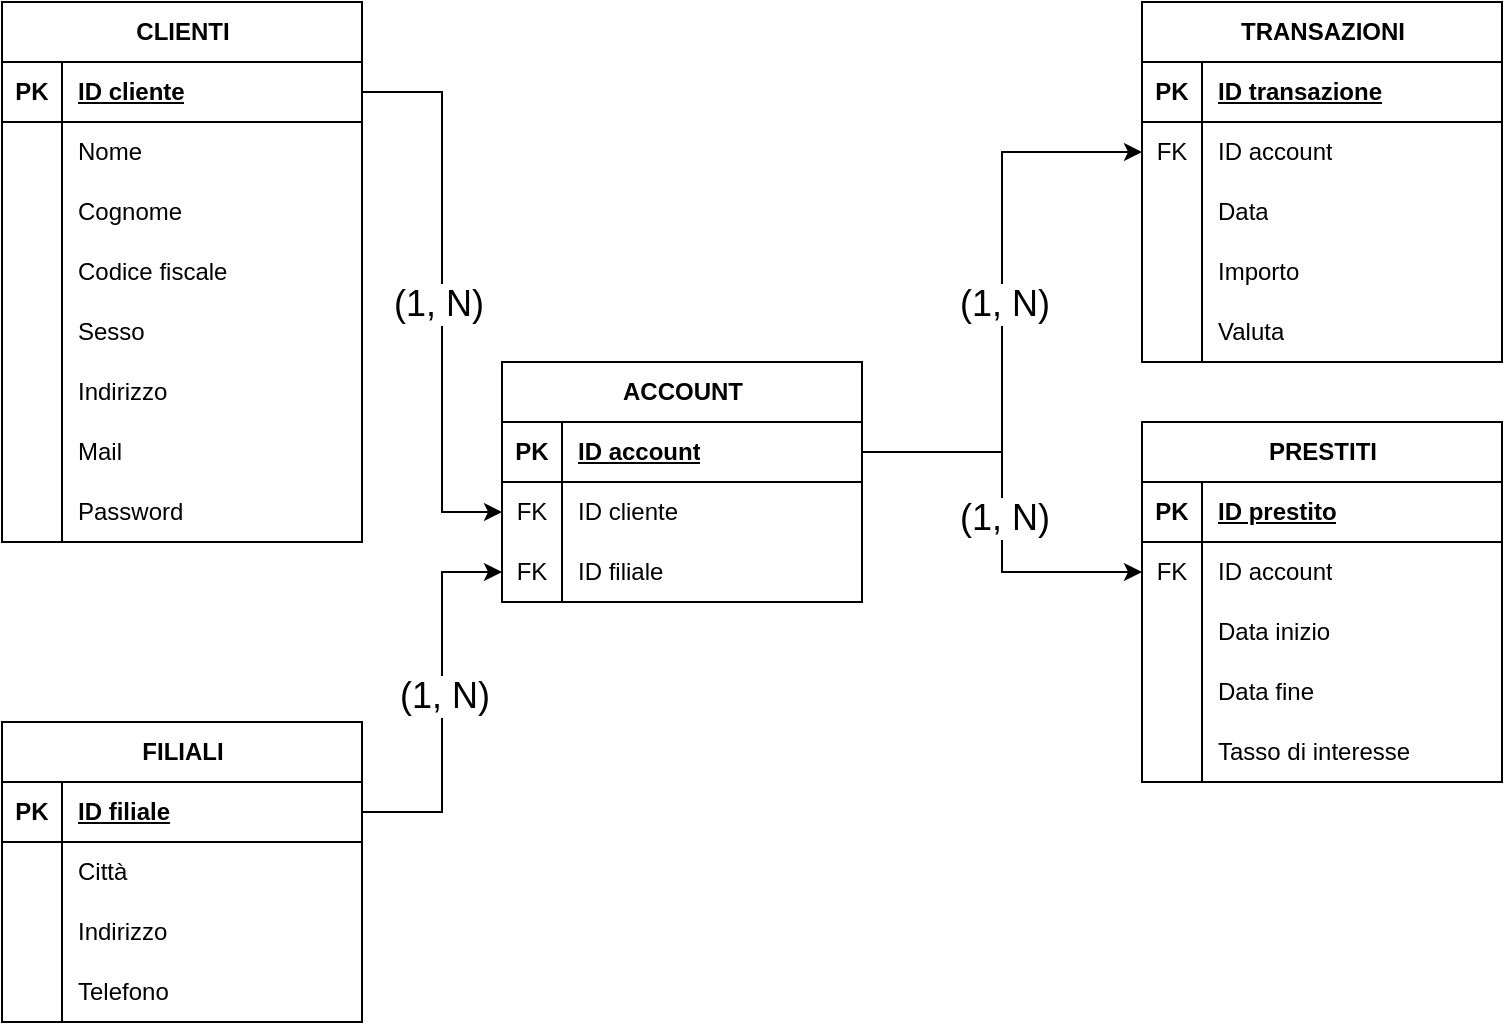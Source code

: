 <mxfile version="23.1.1" type="device">
  <diagram name="Page-1" id="bA7rzyvswRPtdIZbMKDf">
    <mxGraphModel dx="1214" dy="634" grid="1" gridSize="10" guides="1" tooltips="1" connect="1" arrows="1" fold="1" page="1" pageScale="1" pageWidth="1169" pageHeight="1654" math="0" shadow="0">
      <root>
        <mxCell id="0" />
        <mxCell id="1" parent="0" />
        <mxCell id="TU9_79fGDt59yT6ZP1hv-1" value="CLIENTI" style="shape=table;startSize=30;container=1;collapsible=1;childLayout=tableLayout;fixedRows=1;rowLines=0;fontStyle=1;align=center;resizeLast=1;html=1;" vertex="1" parent="1">
          <mxGeometry x="20" y="40" width="180" height="270" as="geometry" />
        </mxCell>
        <mxCell id="TU9_79fGDt59yT6ZP1hv-2" value="" style="shape=tableRow;horizontal=0;startSize=0;swimlaneHead=0;swimlaneBody=0;fillColor=none;collapsible=0;dropTarget=0;points=[[0,0.5],[1,0.5]];portConstraint=eastwest;top=0;left=0;right=0;bottom=1;" vertex="1" parent="TU9_79fGDt59yT6ZP1hv-1">
          <mxGeometry y="30" width="180" height="30" as="geometry" />
        </mxCell>
        <mxCell id="TU9_79fGDt59yT6ZP1hv-3" value="PK" style="shape=partialRectangle;connectable=0;fillColor=none;top=0;left=0;bottom=0;right=0;fontStyle=1;overflow=hidden;whiteSpace=wrap;html=1;" vertex="1" parent="TU9_79fGDt59yT6ZP1hv-2">
          <mxGeometry width="30" height="30" as="geometry">
            <mxRectangle width="30" height="30" as="alternateBounds" />
          </mxGeometry>
        </mxCell>
        <mxCell id="TU9_79fGDt59yT6ZP1hv-4" value="ID cliente" style="shape=partialRectangle;connectable=0;fillColor=none;top=0;left=0;bottom=0;right=0;align=left;spacingLeft=6;fontStyle=5;overflow=hidden;whiteSpace=wrap;html=1;" vertex="1" parent="TU9_79fGDt59yT6ZP1hv-2">
          <mxGeometry x="30" width="150" height="30" as="geometry">
            <mxRectangle width="150" height="30" as="alternateBounds" />
          </mxGeometry>
        </mxCell>
        <mxCell id="TU9_79fGDt59yT6ZP1hv-5" value="" style="shape=tableRow;horizontal=0;startSize=0;swimlaneHead=0;swimlaneBody=0;fillColor=none;collapsible=0;dropTarget=0;points=[[0,0.5],[1,0.5]];portConstraint=eastwest;top=0;left=0;right=0;bottom=0;" vertex="1" parent="TU9_79fGDt59yT6ZP1hv-1">
          <mxGeometry y="60" width="180" height="30" as="geometry" />
        </mxCell>
        <mxCell id="TU9_79fGDt59yT6ZP1hv-6" value="" style="shape=partialRectangle;connectable=0;fillColor=none;top=0;left=0;bottom=0;right=0;editable=1;overflow=hidden;whiteSpace=wrap;html=1;" vertex="1" parent="TU9_79fGDt59yT6ZP1hv-5">
          <mxGeometry width="30" height="30" as="geometry">
            <mxRectangle width="30" height="30" as="alternateBounds" />
          </mxGeometry>
        </mxCell>
        <mxCell id="TU9_79fGDt59yT6ZP1hv-7" value="Nome" style="shape=partialRectangle;connectable=0;fillColor=none;top=0;left=0;bottom=0;right=0;align=left;spacingLeft=6;overflow=hidden;whiteSpace=wrap;html=1;" vertex="1" parent="TU9_79fGDt59yT6ZP1hv-5">
          <mxGeometry x="30" width="150" height="30" as="geometry">
            <mxRectangle width="150" height="30" as="alternateBounds" />
          </mxGeometry>
        </mxCell>
        <mxCell id="TU9_79fGDt59yT6ZP1hv-8" value="" style="shape=tableRow;horizontal=0;startSize=0;swimlaneHead=0;swimlaneBody=0;fillColor=none;collapsible=0;dropTarget=0;points=[[0,0.5],[1,0.5]];portConstraint=eastwest;top=0;left=0;right=0;bottom=0;" vertex="1" parent="TU9_79fGDt59yT6ZP1hv-1">
          <mxGeometry y="90" width="180" height="30" as="geometry" />
        </mxCell>
        <mxCell id="TU9_79fGDt59yT6ZP1hv-9" value="" style="shape=partialRectangle;connectable=0;fillColor=none;top=0;left=0;bottom=0;right=0;editable=1;overflow=hidden;whiteSpace=wrap;html=1;" vertex="1" parent="TU9_79fGDt59yT6ZP1hv-8">
          <mxGeometry width="30" height="30" as="geometry">
            <mxRectangle width="30" height="30" as="alternateBounds" />
          </mxGeometry>
        </mxCell>
        <mxCell id="TU9_79fGDt59yT6ZP1hv-10" value="Cognome" style="shape=partialRectangle;connectable=0;fillColor=none;top=0;left=0;bottom=0;right=0;align=left;spacingLeft=6;overflow=hidden;whiteSpace=wrap;html=1;" vertex="1" parent="TU9_79fGDt59yT6ZP1hv-8">
          <mxGeometry x="30" width="150" height="30" as="geometry">
            <mxRectangle width="150" height="30" as="alternateBounds" />
          </mxGeometry>
        </mxCell>
        <mxCell id="TU9_79fGDt59yT6ZP1hv-11" value="" style="shape=tableRow;horizontal=0;startSize=0;swimlaneHead=0;swimlaneBody=0;fillColor=none;collapsible=0;dropTarget=0;points=[[0,0.5],[1,0.5]];portConstraint=eastwest;top=0;left=0;right=0;bottom=0;" vertex="1" parent="TU9_79fGDt59yT6ZP1hv-1">
          <mxGeometry y="120" width="180" height="30" as="geometry" />
        </mxCell>
        <mxCell id="TU9_79fGDt59yT6ZP1hv-12" value="" style="shape=partialRectangle;connectable=0;fillColor=none;top=0;left=0;bottom=0;right=0;editable=1;overflow=hidden;whiteSpace=wrap;html=1;" vertex="1" parent="TU9_79fGDt59yT6ZP1hv-11">
          <mxGeometry width="30" height="30" as="geometry">
            <mxRectangle width="30" height="30" as="alternateBounds" />
          </mxGeometry>
        </mxCell>
        <mxCell id="TU9_79fGDt59yT6ZP1hv-13" value="Codice fiscale" style="shape=partialRectangle;connectable=0;fillColor=none;top=0;left=0;bottom=0;right=0;align=left;spacingLeft=6;overflow=hidden;whiteSpace=wrap;html=1;" vertex="1" parent="TU9_79fGDt59yT6ZP1hv-11">
          <mxGeometry x="30" width="150" height="30" as="geometry">
            <mxRectangle width="150" height="30" as="alternateBounds" />
          </mxGeometry>
        </mxCell>
        <mxCell id="TU9_79fGDt59yT6ZP1hv-77" value="" style="shape=tableRow;horizontal=0;startSize=0;swimlaneHead=0;swimlaneBody=0;fillColor=none;collapsible=0;dropTarget=0;points=[[0,0.5],[1,0.5]];portConstraint=eastwest;top=0;left=0;right=0;bottom=0;" vertex="1" parent="TU9_79fGDt59yT6ZP1hv-1">
          <mxGeometry y="150" width="180" height="30" as="geometry" />
        </mxCell>
        <mxCell id="TU9_79fGDt59yT6ZP1hv-78" value="" style="shape=partialRectangle;connectable=0;fillColor=none;top=0;left=0;bottom=0;right=0;editable=1;overflow=hidden;whiteSpace=wrap;html=1;" vertex="1" parent="TU9_79fGDt59yT6ZP1hv-77">
          <mxGeometry width="30" height="30" as="geometry">
            <mxRectangle width="30" height="30" as="alternateBounds" />
          </mxGeometry>
        </mxCell>
        <mxCell id="TU9_79fGDt59yT6ZP1hv-79" value="Sesso" style="shape=partialRectangle;connectable=0;fillColor=none;top=0;left=0;bottom=0;right=0;align=left;spacingLeft=6;overflow=hidden;whiteSpace=wrap;html=1;" vertex="1" parent="TU9_79fGDt59yT6ZP1hv-77">
          <mxGeometry x="30" width="150" height="30" as="geometry">
            <mxRectangle width="150" height="30" as="alternateBounds" />
          </mxGeometry>
        </mxCell>
        <mxCell id="TU9_79fGDt59yT6ZP1hv-81" value="" style="shape=tableRow;horizontal=0;startSize=0;swimlaneHead=0;swimlaneBody=0;fillColor=none;collapsible=0;dropTarget=0;points=[[0,0.5],[1,0.5]];portConstraint=eastwest;top=0;left=0;right=0;bottom=0;" vertex="1" parent="TU9_79fGDt59yT6ZP1hv-1">
          <mxGeometry y="180" width="180" height="30" as="geometry" />
        </mxCell>
        <mxCell id="TU9_79fGDt59yT6ZP1hv-82" value="" style="shape=partialRectangle;connectable=0;fillColor=none;top=0;left=0;bottom=0;right=0;editable=1;overflow=hidden;whiteSpace=wrap;html=1;" vertex="1" parent="TU9_79fGDt59yT6ZP1hv-81">
          <mxGeometry width="30" height="30" as="geometry">
            <mxRectangle width="30" height="30" as="alternateBounds" />
          </mxGeometry>
        </mxCell>
        <mxCell id="TU9_79fGDt59yT6ZP1hv-83" value="Indirizzo" style="shape=partialRectangle;connectable=0;fillColor=none;top=0;left=0;bottom=0;right=0;align=left;spacingLeft=6;overflow=hidden;whiteSpace=wrap;html=1;" vertex="1" parent="TU9_79fGDt59yT6ZP1hv-81">
          <mxGeometry x="30" width="150" height="30" as="geometry">
            <mxRectangle width="150" height="30" as="alternateBounds" />
          </mxGeometry>
        </mxCell>
        <mxCell id="TU9_79fGDt59yT6ZP1hv-84" value="" style="shape=tableRow;horizontal=0;startSize=0;swimlaneHead=0;swimlaneBody=0;fillColor=none;collapsible=0;dropTarget=0;points=[[0,0.5],[1,0.5]];portConstraint=eastwest;top=0;left=0;right=0;bottom=0;" vertex="1" parent="TU9_79fGDt59yT6ZP1hv-1">
          <mxGeometry y="210" width="180" height="30" as="geometry" />
        </mxCell>
        <mxCell id="TU9_79fGDt59yT6ZP1hv-85" value="" style="shape=partialRectangle;connectable=0;fillColor=none;top=0;left=0;bottom=0;right=0;editable=1;overflow=hidden;whiteSpace=wrap;html=1;" vertex="1" parent="TU9_79fGDt59yT6ZP1hv-84">
          <mxGeometry width="30" height="30" as="geometry">
            <mxRectangle width="30" height="30" as="alternateBounds" />
          </mxGeometry>
        </mxCell>
        <mxCell id="TU9_79fGDt59yT6ZP1hv-86" value="Mail" style="shape=partialRectangle;connectable=0;fillColor=none;top=0;left=0;bottom=0;right=0;align=left;spacingLeft=6;overflow=hidden;whiteSpace=wrap;html=1;" vertex="1" parent="TU9_79fGDt59yT6ZP1hv-84">
          <mxGeometry x="30" width="150" height="30" as="geometry">
            <mxRectangle width="150" height="30" as="alternateBounds" />
          </mxGeometry>
        </mxCell>
        <mxCell id="TU9_79fGDt59yT6ZP1hv-87" value="" style="shape=tableRow;horizontal=0;startSize=0;swimlaneHead=0;swimlaneBody=0;fillColor=none;collapsible=0;dropTarget=0;points=[[0,0.5],[1,0.5]];portConstraint=eastwest;top=0;left=0;right=0;bottom=0;" vertex="1" parent="TU9_79fGDt59yT6ZP1hv-1">
          <mxGeometry y="240" width="180" height="30" as="geometry" />
        </mxCell>
        <mxCell id="TU9_79fGDt59yT6ZP1hv-88" value="" style="shape=partialRectangle;connectable=0;fillColor=none;top=0;left=0;bottom=0;right=0;editable=1;overflow=hidden;whiteSpace=wrap;html=1;" vertex="1" parent="TU9_79fGDt59yT6ZP1hv-87">
          <mxGeometry width="30" height="30" as="geometry">
            <mxRectangle width="30" height="30" as="alternateBounds" />
          </mxGeometry>
        </mxCell>
        <mxCell id="TU9_79fGDt59yT6ZP1hv-89" value="Password" style="shape=partialRectangle;connectable=0;fillColor=none;top=0;left=0;bottom=0;right=0;align=left;spacingLeft=6;overflow=hidden;whiteSpace=wrap;html=1;" vertex="1" parent="TU9_79fGDt59yT6ZP1hv-87">
          <mxGeometry x="30" width="150" height="30" as="geometry">
            <mxRectangle width="150" height="30" as="alternateBounds" />
          </mxGeometry>
        </mxCell>
        <mxCell id="TU9_79fGDt59yT6ZP1hv-14" value="ACCOUNT" style="shape=table;startSize=30;container=1;collapsible=1;childLayout=tableLayout;fixedRows=1;rowLines=0;fontStyle=1;align=center;resizeLast=1;html=1;" vertex="1" parent="1">
          <mxGeometry x="270" y="220" width="180" height="120" as="geometry" />
        </mxCell>
        <mxCell id="TU9_79fGDt59yT6ZP1hv-15" value="" style="shape=tableRow;horizontal=0;startSize=0;swimlaneHead=0;swimlaneBody=0;fillColor=none;collapsible=0;dropTarget=0;points=[[0,0.5],[1,0.5]];portConstraint=eastwest;top=0;left=0;right=0;bottom=1;" vertex="1" parent="TU9_79fGDt59yT6ZP1hv-14">
          <mxGeometry y="30" width="180" height="30" as="geometry" />
        </mxCell>
        <mxCell id="TU9_79fGDt59yT6ZP1hv-16" value="PK" style="shape=partialRectangle;connectable=0;fillColor=none;top=0;left=0;bottom=0;right=0;fontStyle=1;overflow=hidden;whiteSpace=wrap;html=1;" vertex="1" parent="TU9_79fGDt59yT6ZP1hv-15">
          <mxGeometry width="30" height="30" as="geometry">
            <mxRectangle width="30" height="30" as="alternateBounds" />
          </mxGeometry>
        </mxCell>
        <mxCell id="TU9_79fGDt59yT6ZP1hv-17" value="ID account" style="shape=partialRectangle;connectable=0;fillColor=none;top=0;left=0;bottom=0;right=0;align=left;spacingLeft=6;fontStyle=5;overflow=hidden;whiteSpace=wrap;html=1;" vertex="1" parent="TU9_79fGDt59yT6ZP1hv-15">
          <mxGeometry x="30" width="150" height="30" as="geometry">
            <mxRectangle width="150" height="30" as="alternateBounds" />
          </mxGeometry>
        </mxCell>
        <mxCell id="TU9_79fGDt59yT6ZP1hv-18" value="" style="shape=tableRow;horizontal=0;startSize=0;swimlaneHead=0;swimlaneBody=0;fillColor=none;collapsible=0;dropTarget=0;points=[[0,0.5],[1,0.5]];portConstraint=eastwest;top=0;left=0;right=0;bottom=0;" vertex="1" parent="TU9_79fGDt59yT6ZP1hv-14">
          <mxGeometry y="60" width="180" height="30" as="geometry" />
        </mxCell>
        <mxCell id="TU9_79fGDt59yT6ZP1hv-19" value="FK" style="shape=partialRectangle;connectable=0;fillColor=none;top=0;left=0;bottom=0;right=0;editable=1;overflow=hidden;whiteSpace=wrap;html=1;" vertex="1" parent="TU9_79fGDt59yT6ZP1hv-18">
          <mxGeometry width="30" height="30" as="geometry">
            <mxRectangle width="30" height="30" as="alternateBounds" />
          </mxGeometry>
        </mxCell>
        <mxCell id="TU9_79fGDt59yT6ZP1hv-20" value="ID cliente" style="shape=partialRectangle;connectable=0;fillColor=none;top=0;left=0;bottom=0;right=0;align=left;spacingLeft=6;overflow=hidden;whiteSpace=wrap;html=1;" vertex="1" parent="TU9_79fGDt59yT6ZP1hv-18">
          <mxGeometry x="30" width="150" height="30" as="geometry">
            <mxRectangle width="150" height="30" as="alternateBounds" />
          </mxGeometry>
        </mxCell>
        <mxCell id="TU9_79fGDt59yT6ZP1hv-21" value="" style="shape=tableRow;horizontal=0;startSize=0;swimlaneHead=0;swimlaneBody=0;fillColor=none;collapsible=0;dropTarget=0;points=[[0,0.5],[1,0.5]];portConstraint=eastwest;top=0;left=0;right=0;bottom=0;" vertex="1" parent="TU9_79fGDt59yT6ZP1hv-14">
          <mxGeometry y="90" width="180" height="30" as="geometry" />
        </mxCell>
        <mxCell id="TU9_79fGDt59yT6ZP1hv-22" value="FK" style="shape=partialRectangle;connectable=0;fillColor=none;top=0;left=0;bottom=0;right=0;editable=1;overflow=hidden;whiteSpace=wrap;html=1;" vertex="1" parent="TU9_79fGDt59yT6ZP1hv-21">
          <mxGeometry width="30" height="30" as="geometry">
            <mxRectangle width="30" height="30" as="alternateBounds" />
          </mxGeometry>
        </mxCell>
        <mxCell id="TU9_79fGDt59yT6ZP1hv-23" value="ID filiale" style="shape=partialRectangle;connectable=0;fillColor=none;top=0;left=0;bottom=0;right=0;align=left;spacingLeft=6;overflow=hidden;whiteSpace=wrap;html=1;" vertex="1" parent="TU9_79fGDt59yT6ZP1hv-21">
          <mxGeometry x="30" width="150" height="30" as="geometry">
            <mxRectangle width="150" height="30" as="alternateBounds" />
          </mxGeometry>
        </mxCell>
        <mxCell id="TU9_79fGDt59yT6ZP1hv-27" value="TRANSAZIONI" style="shape=table;startSize=30;container=1;collapsible=1;childLayout=tableLayout;fixedRows=1;rowLines=0;fontStyle=1;align=center;resizeLast=1;html=1;" vertex="1" parent="1">
          <mxGeometry x="590" y="40" width="180" height="180" as="geometry" />
        </mxCell>
        <mxCell id="TU9_79fGDt59yT6ZP1hv-28" value="" style="shape=tableRow;horizontal=0;startSize=0;swimlaneHead=0;swimlaneBody=0;fillColor=none;collapsible=0;dropTarget=0;points=[[0,0.5],[1,0.5]];portConstraint=eastwest;top=0;left=0;right=0;bottom=1;" vertex="1" parent="TU9_79fGDt59yT6ZP1hv-27">
          <mxGeometry y="30" width="180" height="30" as="geometry" />
        </mxCell>
        <mxCell id="TU9_79fGDt59yT6ZP1hv-29" value="PK" style="shape=partialRectangle;connectable=0;fillColor=none;top=0;left=0;bottom=0;right=0;fontStyle=1;overflow=hidden;whiteSpace=wrap;html=1;" vertex="1" parent="TU9_79fGDt59yT6ZP1hv-28">
          <mxGeometry width="30" height="30" as="geometry">
            <mxRectangle width="30" height="30" as="alternateBounds" />
          </mxGeometry>
        </mxCell>
        <mxCell id="TU9_79fGDt59yT6ZP1hv-30" value="ID transazione" style="shape=partialRectangle;connectable=0;fillColor=none;top=0;left=0;bottom=0;right=0;align=left;spacingLeft=6;fontStyle=5;overflow=hidden;whiteSpace=wrap;html=1;" vertex="1" parent="TU9_79fGDt59yT6ZP1hv-28">
          <mxGeometry x="30" width="150" height="30" as="geometry">
            <mxRectangle width="150" height="30" as="alternateBounds" />
          </mxGeometry>
        </mxCell>
        <mxCell id="TU9_79fGDt59yT6ZP1hv-31" value="" style="shape=tableRow;horizontal=0;startSize=0;swimlaneHead=0;swimlaneBody=0;fillColor=none;collapsible=0;dropTarget=0;points=[[0,0.5],[1,0.5]];portConstraint=eastwest;top=0;left=0;right=0;bottom=0;" vertex="1" parent="TU9_79fGDt59yT6ZP1hv-27">
          <mxGeometry y="60" width="180" height="30" as="geometry" />
        </mxCell>
        <mxCell id="TU9_79fGDt59yT6ZP1hv-32" value="FK" style="shape=partialRectangle;connectable=0;fillColor=none;top=0;left=0;bottom=0;right=0;editable=1;overflow=hidden;whiteSpace=wrap;html=1;" vertex="1" parent="TU9_79fGDt59yT6ZP1hv-31">
          <mxGeometry width="30" height="30" as="geometry">
            <mxRectangle width="30" height="30" as="alternateBounds" />
          </mxGeometry>
        </mxCell>
        <mxCell id="TU9_79fGDt59yT6ZP1hv-33" value="ID account" style="shape=partialRectangle;connectable=0;fillColor=none;top=0;left=0;bottom=0;right=0;align=left;spacingLeft=6;overflow=hidden;whiteSpace=wrap;html=1;" vertex="1" parent="TU9_79fGDt59yT6ZP1hv-31">
          <mxGeometry x="30" width="150" height="30" as="geometry">
            <mxRectangle width="150" height="30" as="alternateBounds" />
          </mxGeometry>
        </mxCell>
        <mxCell id="TU9_79fGDt59yT6ZP1hv-34" value="" style="shape=tableRow;horizontal=0;startSize=0;swimlaneHead=0;swimlaneBody=0;fillColor=none;collapsible=0;dropTarget=0;points=[[0,0.5],[1,0.5]];portConstraint=eastwest;top=0;left=0;right=0;bottom=0;" vertex="1" parent="TU9_79fGDt59yT6ZP1hv-27">
          <mxGeometry y="90" width="180" height="30" as="geometry" />
        </mxCell>
        <mxCell id="TU9_79fGDt59yT6ZP1hv-35" value="" style="shape=partialRectangle;connectable=0;fillColor=none;top=0;left=0;bottom=0;right=0;editable=1;overflow=hidden;whiteSpace=wrap;html=1;" vertex="1" parent="TU9_79fGDt59yT6ZP1hv-34">
          <mxGeometry width="30" height="30" as="geometry">
            <mxRectangle width="30" height="30" as="alternateBounds" />
          </mxGeometry>
        </mxCell>
        <mxCell id="TU9_79fGDt59yT6ZP1hv-36" value="Data" style="shape=partialRectangle;connectable=0;fillColor=none;top=0;left=0;bottom=0;right=0;align=left;spacingLeft=6;overflow=hidden;whiteSpace=wrap;html=1;" vertex="1" parent="TU9_79fGDt59yT6ZP1hv-34">
          <mxGeometry x="30" width="150" height="30" as="geometry">
            <mxRectangle width="150" height="30" as="alternateBounds" />
          </mxGeometry>
        </mxCell>
        <mxCell id="TU9_79fGDt59yT6ZP1hv-37" value="" style="shape=tableRow;horizontal=0;startSize=0;swimlaneHead=0;swimlaneBody=0;fillColor=none;collapsible=0;dropTarget=0;points=[[0,0.5],[1,0.5]];portConstraint=eastwest;top=0;left=0;right=0;bottom=0;" vertex="1" parent="TU9_79fGDt59yT6ZP1hv-27">
          <mxGeometry y="120" width="180" height="30" as="geometry" />
        </mxCell>
        <mxCell id="TU9_79fGDt59yT6ZP1hv-38" value="" style="shape=partialRectangle;connectable=0;fillColor=none;top=0;left=0;bottom=0;right=0;editable=1;overflow=hidden;whiteSpace=wrap;html=1;" vertex="1" parent="TU9_79fGDt59yT6ZP1hv-37">
          <mxGeometry width="30" height="30" as="geometry">
            <mxRectangle width="30" height="30" as="alternateBounds" />
          </mxGeometry>
        </mxCell>
        <mxCell id="TU9_79fGDt59yT6ZP1hv-39" value="Importo" style="shape=partialRectangle;connectable=0;fillColor=none;top=0;left=0;bottom=0;right=0;align=left;spacingLeft=6;overflow=hidden;whiteSpace=wrap;html=1;" vertex="1" parent="TU9_79fGDt59yT6ZP1hv-37">
          <mxGeometry x="30" width="150" height="30" as="geometry">
            <mxRectangle width="150" height="30" as="alternateBounds" />
          </mxGeometry>
        </mxCell>
        <mxCell id="TU9_79fGDt59yT6ZP1hv-90" value="" style="shape=tableRow;horizontal=0;startSize=0;swimlaneHead=0;swimlaneBody=0;fillColor=none;collapsible=0;dropTarget=0;points=[[0,0.5],[1,0.5]];portConstraint=eastwest;top=0;left=0;right=0;bottom=0;" vertex="1" parent="TU9_79fGDt59yT6ZP1hv-27">
          <mxGeometry y="150" width="180" height="30" as="geometry" />
        </mxCell>
        <mxCell id="TU9_79fGDt59yT6ZP1hv-91" value="" style="shape=partialRectangle;connectable=0;fillColor=none;top=0;left=0;bottom=0;right=0;editable=1;overflow=hidden;whiteSpace=wrap;html=1;" vertex="1" parent="TU9_79fGDt59yT6ZP1hv-90">
          <mxGeometry width="30" height="30" as="geometry">
            <mxRectangle width="30" height="30" as="alternateBounds" />
          </mxGeometry>
        </mxCell>
        <mxCell id="TU9_79fGDt59yT6ZP1hv-92" value="Valuta" style="shape=partialRectangle;connectable=0;fillColor=none;top=0;left=0;bottom=0;right=0;align=left;spacingLeft=6;overflow=hidden;whiteSpace=wrap;html=1;" vertex="1" parent="TU9_79fGDt59yT6ZP1hv-90">
          <mxGeometry x="30" width="150" height="30" as="geometry">
            <mxRectangle width="150" height="30" as="alternateBounds" />
          </mxGeometry>
        </mxCell>
        <mxCell id="TU9_79fGDt59yT6ZP1hv-40" value="FILIALI" style="shape=table;startSize=30;container=1;collapsible=1;childLayout=tableLayout;fixedRows=1;rowLines=0;fontStyle=1;align=center;resizeLast=1;html=1;" vertex="1" parent="1">
          <mxGeometry x="20" y="400" width="180" height="150" as="geometry" />
        </mxCell>
        <mxCell id="TU9_79fGDt59yT6ZP1hv-41" value="" style="shape=tableRow;horizontal=0;startSize=0;swimlaneHead=0;swimlaneBody=0;fillColor=none;collapsible=0;dropTarget=0;points=[[0,0.5],[1,0.5]];portConstraint=eastwest;top=0;left=0;right=0;bottom=1;" vertex="1" parent="TU9_79fGDt59yT6ZP1hv-40">
          <mxGeometry y="30" width="180" height="30" as="geometry" />
        </mxCell>
        <mxCell id="TU9_79fGDt59yT6ZP1hv-42" value="PK" style="shape=partialRectangle;connectable=0;fillColor=none;top=0;left=0;bottom=0;right=0;fontStyle=1;overflow=hidden;whiteSpace=wrap;html=1;" vertex="1" parent="TU9_79fGDt59yT6ZP1hv-41">
          <mxGeometry width="30" height="30" as="geometry">
            <mxRectangle width="30" height="30" as="alternateBounds" />
          </mxGeometry>
        </mxCell>
        <mxCell id="TU9_79fGDt59yT6ZP1hv-43" value="ID filiale" style="shape=partialRectangle;connectable=0;fillColor=none;top=0;left=0;bottom=0;right=0;align=left;spacingLeft=6;fontStyle=5;overflow=hidden;whiteSpace=wrap;html=1;" vertex="1" parent="TU9_79fGDt59yT6ZP1hv-41">
          <mxGeometry x="30" width="150" height="30" as="geometry">
            <mxRectangle width="150" height="30" as="alternateBounds" />
          </mxGeometry>
        </mxCell>
        <mxCell id="TU9_79fGDt59yT6ZP1hv-44" value="" style="shape=tableRow;horizontal=0;startSize=0;swimlaneHead=0;swimlaneBody=0;fillColor=none;collapsible=0;dropTarget=0;points=[[0,0.5],[1,0.5]];portConstraint=eastwest;top=0;left=0;right=0;bottom=0;" vertex="1" parent="TU9_79fGDt59yT6ZP1hv-40">
          <mxGeometry y="60" width="180" height="30" as="geometry" />
        </mxCell>
        <mxCell id="TU9_79fGDt59yT6ZP1hv-45" value="" style="shape=partialRectangle;connectable=0;fillColor=none;top=0;left=0;bottom=0;right=0;editable=1;overflow=hidden;whiteSpace=wrap;html=1;" vertex="1" parent="TU9_79fGDt59yT6ZP1hv-44">
          <mxGeometry width="30" height="30" as="geometry">
            <mxRectangle width="30" height="30" as="alternateBounds" />
          </mxGeometry>
        </mxCell>
        <mxCell id="TU9_79fGDt59yT6ZP1hv-46" value="Città" style="shape=partialRectangle;connectable=0;fillColor=none;top=0;left=0;bottom=0;right=0;align=left;spacingLeft=6;overflow=hidden;whiteSpace=wrap;html=1;" vertex="1" parent="TU9_79fGDt59yT6ZP1hv-44">
          <mxGeometry x="30" width="150" height="30" as="geometry">
            <mxRectangle width="150" height="30" as="alternateBounds" />
          </mxGeometry>
        </mxCell>
        <mxCell id="TU9_79fGDt59yT6ZP1hv-47" value="" style="shape=tableRow;horizontal=0;startSize=0;swimlaneHead=0;swimlaneBody=0;fillColor=none;collapsible=0;dropTarget=0;points=[[0,0.5],[1,0.5]];portConstraint=eastwest;top=0;left=0;right=0;bottom=0;" vertex="1" parent="TU9_79fGDt59yT6ZP1hv-40">
          <mxGeometry y="90" width="180" height="30" as="geometry" />
        </mxCell>
        <mxCell id="TU9_79fGDt59yT6ZP1hv-48" value="" style="shape=partialRectangle;connectable=0;fillColor=none;top=0;left=0;bottom=0;right=0;editable=1;overflow=hidden;whiteSpace=wrap;html=1;" vertex="1" parent="TU9_79fGDt59yT6ZP1hv-47">
          <mxGeometry width="30" height="30" as="geometry">
            <mxRectangle width="30" height="30" as="alternateBounds" />
          </mxGeometry>
        </mxCell>
        <mxCell id="TU9_79fGDt59yT6ZP1hv-49" value="Indirizzo" style="shape=partialRectangle;connectable=0;fillColor=none;top=0;left=0;bottom=0;right=0;align=left;spacingLeft=6;overflow=hidden;whiteSpace=wrap;html=1;" vertex="1" parent="TU9_79fGDt59yT6ZP1hv-47">
          <mxGeometry x="30" width="150" height="30" as="geometry">
            <mxRectangle width="150" height="30" as="alternateBounds" />
          </mxGeometry>
        </mxCell>
        <mxCell id="TU9_79fGDt59yT6ZP1hv-50" value="" style="shape=tableRow;horizontal=0;startSize=0;swimlaneHead=0;swimlaneBody=0;fillColor=none;collapsible=0;dropTarget=0;points=[[0,0.5],[1,0.5]];portConstraint=eastwest;top=0;left=0;right=0;bottom=0;" vertex="1" parent="TU9_79fGDt59yT6ZP1hv-40">
          <mxGeometry y="120" width="180" height="30" as="geometry" />
        </mxCell>
        <mxCell id="TU9_79fGDt59yT6ZP1hv-51" value="" style="shape=partialRectangle;connectable=0;fillColor=none;top=0;left=0;bottom=0;right=0;editable=1;overflow=hidden;whiteSpace=wrap;html=1;" vertex="1" parent="TU9_79fGDt59yT6ZP1hv-50">
          <mxGeometry width="30" height="30" as="geometry">
            <mxRectangle width="30" height="30" as="alternateBounds" />
          </mxGeometry>
        </mxCell>
        <mxCell id="TU9_79fGDt59yT6ZP1hv-52" value="Telefono" style="shape=partialRectangle;connectable=0;fillColor=none;top=0;left=0;bottom=0;right=0;align=left;spacingLeft=6;overflow=hidden;whiteSpace=wrap;html=1;" vertex="1" parent="TU9_79fGDt59yT6ZP1hv-50">
          <mxGeometry x="30" width="150" height="30" as="geometry">
            <mxRectangle width="150" height="30" as="alternateBounds" />
          </mxGeometry>
        </mxCell>
        <mxCell id="TU9_79fGDt59yT6ZP1hv-53" value="PRESTITI" style="shape=table;startSize=30;container=1;collapsible=1;childLayout=tableLayout;fixedRows=1;rowLines=0;fontStyle=1;align=center;resizeLast=1;html=1;" vertex="1" parent="1">
          <mxGeometry x="590" y="250" width="180" height="180" as="geometry" />
        </mxCell>
        <mxCell id="TU9_79fGDt59yT6ZP1hv-54" value="" style="shape=tableRow;horizontal=0;startSize=0;swimlaneHead=0;swimlaneBody=0;fillColor=none;collapsible=0;dropTarget=0;points=[[0,0.5],[1,0.5]];portConstraint=eastwest;top=0;left=0;right=0;bottom=1;" vertex="1" parent="TU9_79fGDt59yT6ZP1hv-53">
          <mxGeometry y="30" width="180" height="30" as="geometry" />
        </mxCell>
        <mxCell id="TU9_79fGDt59yT6ZP1hv-55" value="PK" style="shape=partialRectangle;connectable=0;fillColor=none;top=0;left=0;bottom=0;right=0;fontStyle=1;overflow=hidden;whiteSpace=wrap;html=1;" vertex="1" parent="TU9_79fGDt59yT6ZP1hv-54">
          <mxGeometry width="30" height="30" as="geometry">
            <mxRectangle width="30" height="30" as="alternateBounds" />
          </mxGeometry>
        </mxCell>
        <mxCell id="TU9_79fGDt59yT6ZP1hv-56" value="ID prestito" style="shape=partialRectangle;connectable=0;fillColor=none;top=0;left=0;bottom=0;right=0;align=left;spacingLeft=6;fontStyle=5;overflow=hidden;whiteSpace=wrap;html=1;" vertex="1" parent="TU9_79fGDt59yT6ZP1hv-54">
          <mxGeometry x="30" width="150" height="30" as="geometry">
            <mxRectangle width="150" height="30" as="alternateBounds" />
          </mxGeometry>
        </mxCell>
        <mxCell id="TU9_79fGDt59yT6ZP1hv-57" value="" style="shape=tableRow;horizontal=0;startSize=0;swimlaneHead=0;swimlaneBody=0;fillColor=none;collapsible=0;dropTarget=0;points=[[0,0.5],[1,0.5]];portConstraint=eastwest;top=0;left=0;right=0;bottom=0;" vertex="1" parent="TU9_79fGDt59yT6ZP1hv-53">
          <mxGeometry y="60" width="180" height="30" as="geometry" />
        </mxCell>
        <mxCell id="TU9_79fGDt59yT6ZP1hv-58" value="FK" style="shape=partialRectangle;connectable=0;fillColor=none;top=0;left=0;bottom=0;right=0;editable=1;overflow=hidden;whiteSpace=wrap;html=1;" vertex="1" parent="TU9_79fGDt59yT6ZP1hv-57">
          <mxGeometry width="30" height="30" as="geometry">
            <mxRectangle width="30" height="30" as="alternateBounds" />
          </mxGeometry>
        </mxCell>
        <mxCell id="TU9_79fGDt59yT6ZP1hv-59" value="ID account" style="shape=partialRectangle;connectable=0;fillColor=none;top=0;left=0;bottom=0;right=0;align=left;spacingLeft=6;overflow=hidden;whiteSpace=wrap;html=1;" vertex="1" parent="TU9_79fGDt59yT6ZP1hv-57">
          <mxGeometry x="30" width="150" height="30" as="geometry">
            <mxRectangle width="150" height="30" as="alternateBounds" />
          </mxGeometry>
        </mxCell>
        <mxCell id="TU9_79fGDt59yT6ZP1hv-60" value="" style="shape=tableRow;horizontal=0;startSize=0;swimlaneHead=0;swimlaneBody=0;fillColor=none;collapsible=0;dropTarget=0;points=[[0,0.5],[1,0.5]];portConstraint=eastwest;top=0;left=0;right=0;bottom=0;" vertex="1" parent="TU9_79fGDt59yT6ZP1hv-53">
          <mxGeometry y="90" width="180" height="30" as="geometry" />
        </mxCell>
        <mxCell id="TU9_79fGDt59yT6ZP1hv-61" value="" style="shape=partialRectangle;connectable=0;fillColor=none;top=0;left=0;bottom=0;right=0;editable=1;overflow=hidden;whiteSpace=wrap;html=1;" vertex="1" parent="TU9_79fGDt59yT6ZP1hv-60">
          <mxGeometry width="30" height="30" as="geometry">
            <mxRectangle width="30" height="30" as="alternateBounds" />
          </mxGeometry>
        </mxCell>
        <mxCell id="TU9_79fGDt59yT6ZP1hv-62" value="Data inizio" style="shape=partialRectangle;connectable=0;fillColor=none;top=0;left=0;bottom=0;right=0;align=left;spacingLeft=6;overflow=hidden;whiteSpace=wrap;html=1;" vertex="1" parent="TU9_79fGDt59yT6ZP1hv-60">
          <mxGeometry x="30" width="150" height="30" as="geometry">
            <mxRectangle width="150" height="30" as="alternateBounds" />
          </mxGeometry>
        </mxCell>
        <mxCell id="TU9_79fGDt59yT6ZP1hv-63" value="" style="shape=tableRow;horizontal=0;startSize=0;swimlaneHead=0;swimlaneBody=0;fillColor=none;collapsible=0;dropTarget=0;points=[[0,0.5],[1,0.5]];portConstraint=eastwest;top=0;left=0;right=0;bottom=0;" vertex="1" parent="TU9_79fGDt59yT6ZP1hv-53">
          <mxGeometry y="120" width="180" height="30" as="geometry" />
        </mxCell>
        <mxCell id="TU9_79fGDt59yT6ZP1hv-64" value="" style="shape=partialRectangle;connectable=0;fillColor=none;top=0;left=0;bottom=0;right=0;editable=1;overflow=hidden;whiteSpace=wrap;html=1;" vertex="1" parent="TU9_79fGDt59yT6ZP1hv-63">
          <mxGeometry width="30" height="30" as="geometry">
            <mxRectangle width="30" height="30" as="alternateBounds" />
          </mxGeometry>
        </mxCell>
        <mxCell id="TU9_79fGDt59yT6ZP1hv-65" value="Data fine" style="shape=partialRectangle;connectable=0;fillColor=none;top=0;left=0;bottom=0;right=0;align=left;spacingLeft=6;overflow=hidden;whiteSpace=wrap;html=1;" vertex="1" parent="TU9_79fGDt59yT6ZP1hv-63">
          <mxGeometry x="30" width="150" height="30" as="geometry">
            <mxRectangle width="150" height="30" as="alternateBounds" />
          </mxGeometry>
        </mxCell>
        <mxCell id="TU9_79fGDt59yT6ZP1hv-71" value="" style="shape=tableRow;horizontal=0;startSize=0;swimlaneHead=0;swimlaneBody=0;fillColor=none;collapsible=0;dropTarget=0;points=[[0,0.5],[1,0.5]];portConstraint=eastwest;top=0;left=0;right=0;bottom=0;" vertex="1" parent="TU9_79fGDt59yT6ZP1hv-53">
          <mxGeometry y="150" width="180" height="30" as="geometry" />
        </mxCell>
        <mxCell id="TU9_79fGDt59yT6ZP1hv-72" value="" style="shape=partialRectangle;connectable=0;fillColor=none;top=0;left=0;bottom=0;right=0;editable=1;overflow=hidden;whiteSpace=wrap;html=1;" vertex="1" parent="TU9_79fGDt59yT6ZP1hv-71">
          <mxGeometry width="30" height="30" as="geometry">
            <mxRectangle width="30" height="30" as="alternateBounds" />
          </mxGeometry>
        </mxCell>
        <mxCell id="TU9_79fGDt59yT6ZP1hv-73" value="Tasso di interesse" style="shape=partialRectangle;connectable=0;fillColor=none;top=0;left=0;bottom=0;right=0;align=left;spacingLeft=6;overflow=hidden;whiteSpace=wrap;html=1;" vertex="1" parent="TU9_79fGDt59yT6ZP1hv-71">
          <mxGeometry x="30" width="150" height="30" as="geometry">
            <mxRectangle width="150" height="30" as="alternateBounds" />
          </mxGeometry>
        </mxCell>
        <mxCell id="TU9_79fGDt59yT6ZP1hv-66" style="edgeStyle=orthogonalEdgeStyle;rounded=0;orthogonalLoop=1;jettySize=auto;html=1;entryX=0;entryY=0.5;entryDx=0;entryDy=0;" edge="1" parent="1" target="TU9_79fGDt59yT6ZP1hv-18">
          <mxGeometry relative="1" as="geometry">
            <mxPoint x="200" y="85" as="sourcePoint" />
            <Array as="points">
              <mxPoint x="240" y="85" />
              <mxPoint x="240" y="295" />
            </Array>
          </mxGeometry>
        </mxCell>
        <mxCell id="TU9_79fGDt59yT6ZP1hv-94" value="(1, N)" style="edgeLabel;html=1;align=center;verticalAlign=middle;resizable=0;points=[];fontSize=18;" vertex="1" connectable="0" parent="TU9_79fGDt59yT6ZP1hv-66">
          <mxGeometry x="0.069" y="-2" relative="1" as="geometry">
            <mxPoint y="-4" as="offset" />
          </mxGeometry>
        </mxCell>
        <mxCell id="TU9_79fGDt59yT6ZP1hv-67" style="edgeStyle=orthogonalEdgeStyle;rounded=0;orthogonalLoop=1;jettySize=auto;html=1;exitX=1;exitY=0.5;exitDx=0;exitDy=0;entryX=0;entryY=0.5;entryDx=0;entryDy=0;" edge="1" parent="1" source="TU9_79fGDt59yT6ZP1hv-15" target="TU9_79fGDt59yT6ZP1hv-31">
          <mxGeometry relative="1" as="geometry" />
        </mxCell>
        <mxCell id="TU9_79fGDt59yT6ZP1hv-96" value="(1, N)" style="edgeLabel;html=1;align=center;verticalAlign=middle;resizable=0;points=[];fontSize=18;" vertex="1" connectable="0" parent="TU9_79fGDt59yT6ZP1hv-67">
          <mxGeometry x="-0.003" y="-1" relative="1" as="geometry">
            <mxPoint as="offset" />
          </mxGeometry>
        </mxCell>
        <mxCell id="TU9_79fGDt59yT6ZP1hv-69" style="edgeStyle=orthogonalEdgeStyle;rounded=0;orthogonalLoop=1;jettySize=auto;html=1;exitX=1;exitY=0.5;exitDx=0;exitDy=0;entryX=0;entryY=0.5;entryDx=0;entryDy=0;" edge="1" parent="1" source="TU9_79fGDt59yT6ZP1hv-15" target="TU9_79fGDt59yT6ZP1hv-57">
          <mxGeometry relative="1" as="geometry" />
        </mxCell>
        <mxCell id="TU9_79fGDt59yT6ZP1hv-97" value="(1, N)" style="edgeLabel;html=1;align=center;verticalAlign=middle;resizable=0;points=[];fontSize=18;" vertex="1" connectable="0" parent="TU9_79fGDt59yT6ZP1hv-69">
          <mxGeometry x="0.025" y="1" relative="1" as="geometry">
            <mxPoint as="offset" />
          </mxGeometry>
        </mxCell>
        <mxCell id="TU9_79fGDt59yT6ZP1hv-93" style="edgeStyle=orthogonalEdgeStyle;rounded=0;orthogonalLoop=1;jettySize=auto;html=1;exitX=1;exitY=0.5;exitDx=0;exitDy=0;" edge="1" parent="1" source="TU9_79fGDt59yT6ZP1hv-41" target="TU9_79fGDt59yT6ZP1hv-21">
          <mxGeometry relative="1" as="geometry">
            <Array as="points">
              <mxPoint x="240" y="445" />
              <mxPoint x="240" y="325" />
            </Array>
          </mxGeometry>
        </mxCell>
        <mxCell id="TU9_79fGDt59yT6ZP1hv-95" value="(1, N)" style="edgeLabel;html=1;align=center;verticalAlign=middle;resizable=0;points=[];fontSize=18;" vertex="1" connectable="0" parent="TU9_79fGDt59yT6ZP1hv-93">
          <mxGeometry x="0.038" y="-1" relative="1" as="geometry">
            <mxPoint as="offset" />
          </mxGeometry>
        </mxCell>
      </root>
    </mxGraphModel>
  </diagram>
</mxfile>

